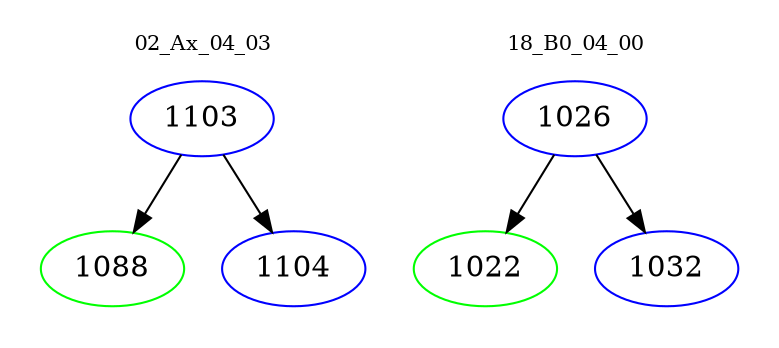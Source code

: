 digraph{
subgraph cluster_0 {
color = white
label = "02_Ax_04_03";
fontsize=10;
T0_1103 [label="1103", color="blue"]
T0_1103 -> T0_1088 [color="black"]
T0_1088 [label="1088", color="green"]
T0_1103 -> T0_1104 [color="black"]
T0_1104 [label="1104", color="blue"]
}
subgraph cluster_1 {
color = white
label = "18_B0_04_00";
fontsize=10;
T1_1026 [label="1026", color="blue"]
T1_1026 -> T1_1022 [color="black"]
T1_1022 [label="1022", color="green"]
T1_1026 -> T1_1032 [color="black"]
T1_1032 [label="1032", color="blue"]
}
}
